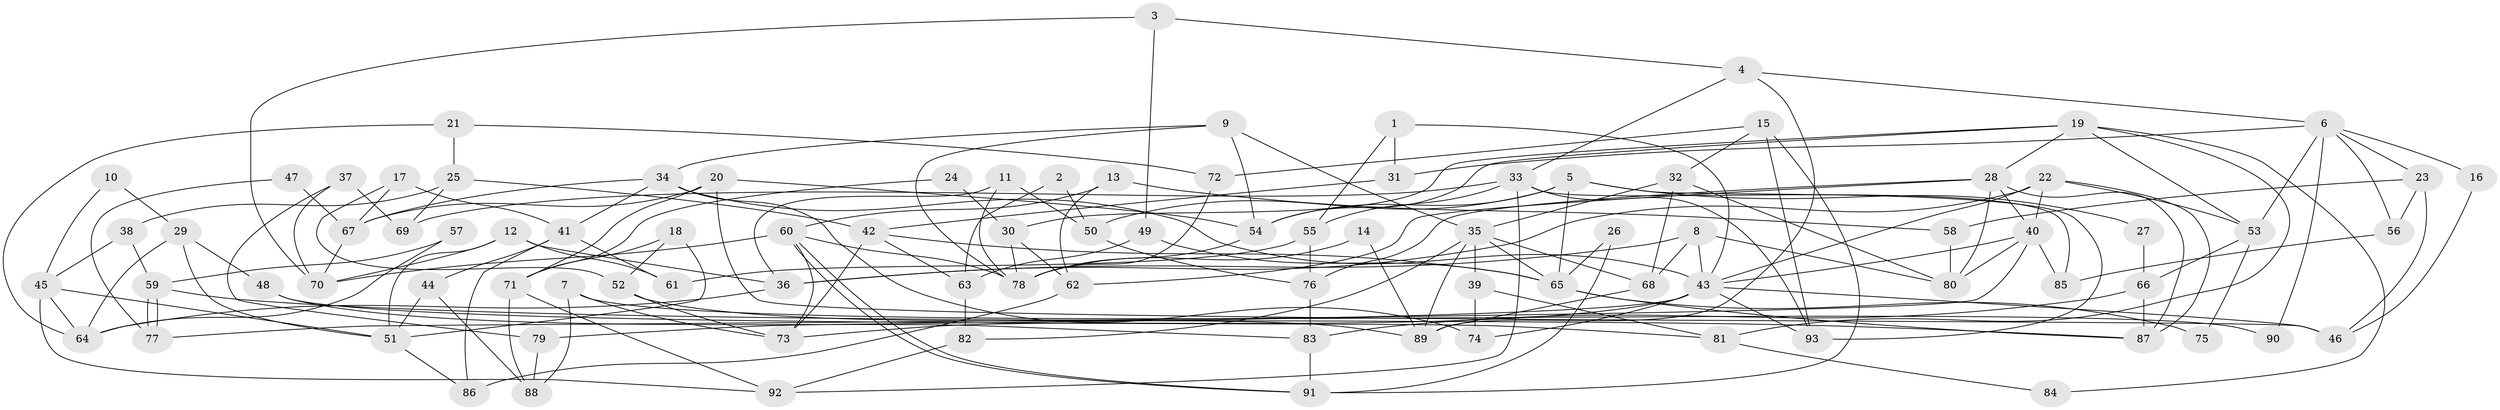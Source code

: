 // Generated by graph-tools (version 1.1) at 2025/01/03/09/25 03:01:59]
// undirected, 93 vertices, 186 edges
graph export_dot {
graph [start="1"]
  node [color=gray90,style=filled];
  1;
  2;
  3;
  4;
  5;
  6;
  7;
  8;
  9;
  10;
  11;
  12;
  13;
  14;
  15;
  16;
  17;
  18;
  19;
  20;
  21;
  22;
  23;
  24;
  25;
  26;
  27;
  28;
  29;
  30;
  31;
  32;
  33;
  34;
  35;
  36;
  37;
  38;
  39;
  40;
  41;
  42;
  43;
  44;
  45;
  46;
  47;
  48;
  49;
  50;
  51;
  52;
  53;
  54;
  55;
  56;
  57;
  58;
  59;
  60;
  61;
  62;
  63;
  64;
  65;
  66;
  67;
  68;
  69;
  70;
  71;
  72;
  73;
  74;
  75;
  76;
  77;
  78;
  79;
  80;
  81;
  82;
  83;
  84;
  85;
  86;
  87;
  88;
  89;
  90;
  91;
  92;
  93;
  1 -- 31;
  1 -- 43;
  1 -- 55;
  2 -- 63;
  2 -- 50;
  3 -- 70;
  3 -- 4;
  3 -- 49;
  4 -- 33;
  4 -- 89;
  4 -- 6;
  5 -- 65;
  5 -- 93;
  5 -- 27;
  5 -- 50;
  5 -- 54;
  6 -- 23;
  6 -- 16;
  6 -- 31;
  6 -- 53;
  6 -- 56;
  6 -- 90;
  7 -- 73;
  7 -- 88;
  7 -- 90;
  8 -- 43;
  8 -- 68;
  8 -- 36;
  8 -- 80;
  9 -- 78;
  9 -- 54;
  9 -- 34;
  9 -- 35;
  10 -- 29;
  10 -- 45;
  11 -- 36;
  11 -- 78;
  11 -- 50;
  12 -- 36;
  12 -- 61;
  12 -- 51;
  12 -- 70;
  13 -- 60;
  13 -- 62;
  13 -- 58;
  14 -- 89;
  14 -- 78;
  15 -- 93;
  15 -- 32;
  15 -- 72;
  15 -- 91;
  16 -- 46;
  17 -- 41;
  17 -- 67;
  17 -- 52;
  18 -- 51;
  18 -- 52;
  18 -- 71;
  19 -- 53;
  19 -- 28;
  19 -- 30;
  19 -- 54;
  19 -- 81;
  19 -- 84;
  20 -- 71;
  20 -- 54;
  20 -- 46;
  20 -- 67;
  21 -- 72;
  21 -- 64;
  21 -- 25;
  22 -- 87;
  22 -- 40;
  22 -- 36;
  22 -- 43;
  22 -- 53;
  23 -- 46;
  23 -- 58;
  23 -- 56;
  24 -- 71;
  24 -- 30;
  25 -- 38;
  25 -- 42;
  25 -- 69;
  26 -- 65;
  26 -- 91;
  27 -- 66;
  28 -- 40;
  28 -- 76;
  28 -- 62;
  28 -- 80;
  28 -- 87;
  29 -- 51;
  29 -- 48;
  29 -- 64;
  30 -- 78;
  30 -- 62;
  31 -- 42;
  32 -- 35;
  32 -- 80;
  32 -- 68;
  33 -- 55;
  33 -- 85;
  33 -- 69;
  33 -- 92;
  33 -- 93;
  34 -- 67;
  34 -- 41;
  34 -- 43;
  34 -- 74;
  35 -- 68;
  35 -- 39;
  35 -- 65;
  35 -- 82;
  35 -- 89;
  36 -- 64;
  37 -- 70;
  37 -- 69;
  37 -- 79;
  38 -- 59;
  38 -- 45;
  39 -- 74;
  39 -- 81;
  40 -- 80;
  40 -- 43;
  40 -- 77;
  40 -- 85;
  41 -- 86;
  41 -- 44;
  41 -- 61;
  42 -- 63;
  42 -- 65;
  42 -- 73;
  43 -- 46;
  43 -- 73;
  43 -- 74;
  43 -- 79;
  43 -- 93;
  44 -- 88;
  44 -- 51;
  45 -- 51;
  45 -- 64;
  45 -- 92;
  47 -- 67;
  47 -- 77;
  48 -- 81;
  48 -- 83;
  49 -- 65;
  49 -- 63;
  50 -- 76;
  51 -- 86;
  52 -- 73;
  52 -- 89;
  53 -- 66;
  53 -- 75;
  54 -- 78;
  55 -- 76;
  55 -- 61;
  56 -- 85;
  57 -- 59;
  57 -- 64;
  58 -- 80;
  59 -- 87;
  59 -- 77;
  59 -- 77;
  60 -- 73;
  60 -- 91;
  60 -- 91;
  60 -- 70;
  60 -- 78;
  62 -- 86;
  63 -- 82;
  65 -- 75;
  65 -- 87;
  66 -- 87;
  66 -- 83;
  67 -- 70;
  68 -- 89;
  71 -- 92;
  71 -- 88;
  72 -- 78;
  76 -- 83;
  79 -- 88;
  81 -- 84;
  82 -- 92;
  83 -- 91;
}
